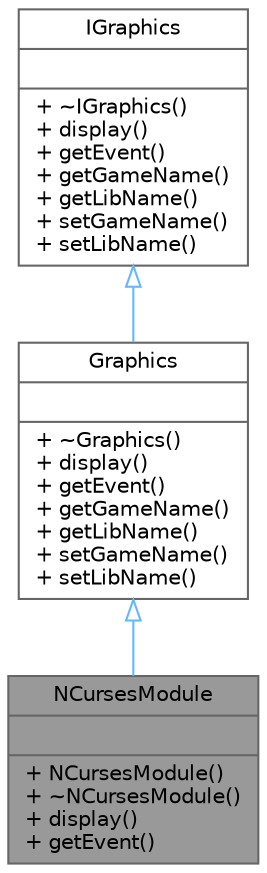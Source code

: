 digraph "NCursesModule"
{
 // LATEX_PDF_SIZE
  bgcolor="transparent";
  edge [fontname=Helvetica,fontsize=10,labelfontname=Helvetica,labelfontsize=10];
  node [fontname=Helvetica,fontsize=10,shape=box,height=0.2,width=0.4];
  Node1 [shape=record,label="{NCursesModule\n||+ NCursesModule()\l+ ~NCursesModule()\l+ display()\l+ getEvent()\l}",height=0.2,width=0.4,color="gray40", fillcolor="grey60", style="filled", fontcolor="black",tooltip=" "];
  Node2 -> Node1 [dir="back",color="steelblue1",style="solid",arrowtail="onormal"];
  Node2 [shape=record,label="{Graphics\n||+ ~Graphics()\l+ display()\l+ getEvent()\l+ getGameName()\l+ getLibName()\l+ setGameName()\l+ setLibName()\l}",height=0.2,width=0.4,color="gray40", fillcolor="white", style="filled",URL="$classGraphics.html",tooltip=" "];
  Node3 -> Node2 [dir="back",color="steelblue1",style="solid",arrowtail="onormal"];
  Node3 [shape=record,label="{IGraphics\n||+ ~IGraphics()\l+ display()\l+ getEvent()\l+ getGameName()\l+ getLibName()\l+ setGameName()\l+ setLibName()\l}",height=0.2,width=0.4,color="gray40", fillcolor="white", style="filled",URL="$classIGraphics.html",tooltip=" "];
}
